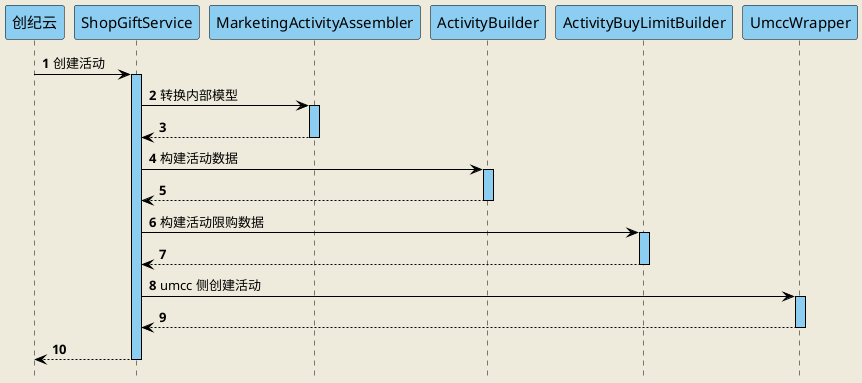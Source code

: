 @startuml
'https://plantuml.com/sequence-diagram
hide footbox
skinparam backgroundColor #EEEBDC
autoActivate on
autonumber

skinparam sequence {
ArrowColor black
ActorBorderColor black
LifeLineBorderColor black
LifeLineBackgroundColor #8CCEF1

ParticipantBorderColor black
ParticipantBackgroundColor #8CCEF1
'ParticipantFontName Impact
ParticipantFontSize 15
ParticipantFontColor black

ActorBackgroundColor #8CCEF1
ActorFontColor black
ActorFontSize 15
ActorFontName Aapex
}

participant 创纪云 as saas
participant ShopGiftService as shopGiftService
participant MarketingActivityAssembler as marketingActivityAssembler
participant ActivityBuilder as activityBuilder
participant ActivityBuyLimitBuilder as activityBuyLimitBuilder
participant UmccWrapper as umccWrapper


saas -> shopGiftService : 创建活动


shopGiftService -> marketingActivityAssembler : 转换内部模型
return

shopGiftService -> activityBuilder : 构建活动数据
return

shopGiftService -> activityBuyLimitBuilder : 构建活动限购数据
return

shopGiftService -> umccWrapper : umcc 侧创建活动
return
return

@enduml